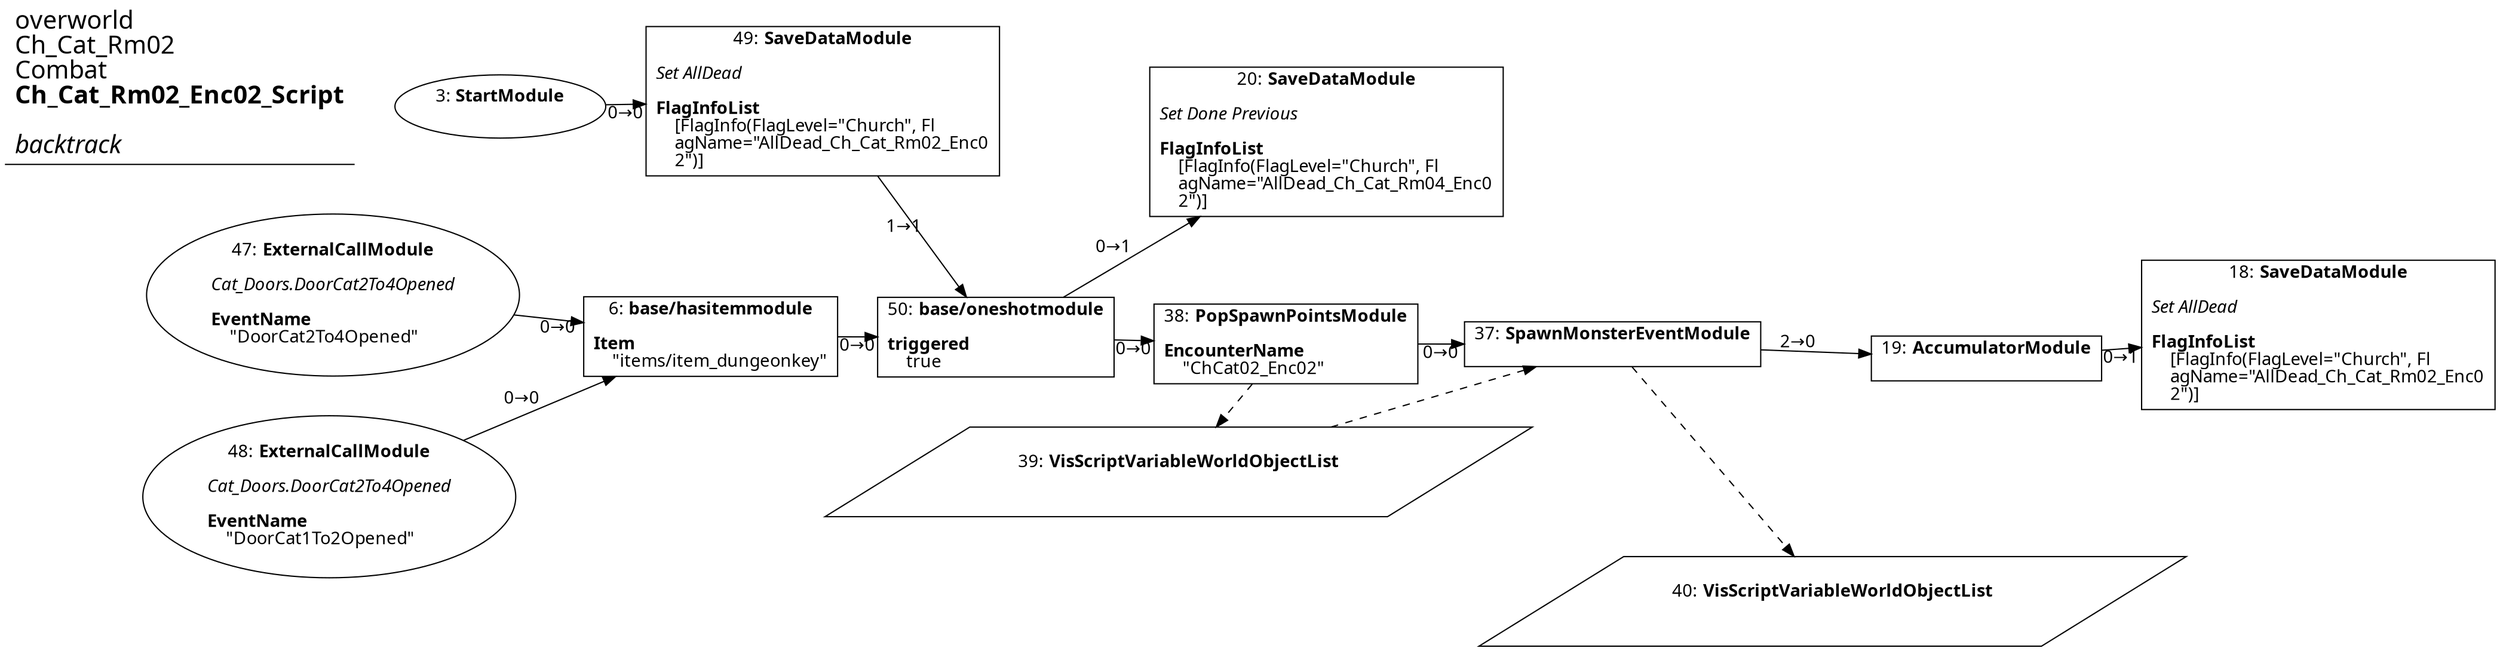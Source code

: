 digraph {
    layout = fdp;
    overlap = prism;
    sep = "+16";
    splines = spline;

    node [ shape = box ];

    graph [ fontname = "Segoe UI" ];
    node [ fontname = "Segoe UI" ];
    edge [ fontname = "Segoe UI" ];

    3 [ label = <3: <b>StartModule</b><br/><br/>> ];
    3 [ shape = oval ]
    3 [ pos = "0.019000001,-0.010000001!" ];
    3 -> 49 [ label = "0→0" ];

    6 [ label = <6: <b>base/hasitemmodule</b><br/><br/><b>Item</b><br align="left"/>    &quot;items/item_dungeonkey&quot;<br align="left"/>> ];
    6 [ pos = "0.277,-0.238!" ];
    6 -> 50 [ label = "0→0" ];

    18 [ label = <18: <b>SaveDataModule</b><br/><br/><i>Set AllDead<br align="left"/></i><br align="left"/><b>FlagInfoList</b><br align="left"/>    [FlagInfo(FlagLevel=&quot;Church&quot;, Fl<br align="left"/>    agName=&quot;AllDead_Ch_Cat_Rm02_Enc0<br align="left"/>    2&quot;)]<br align="left"/>> ];
    18 [ pos = "1.741,-0.22600001!" ];

    19 [ label = <19: <b>AccumulatorModule</b><br/><br/>> ];
    19 [ pos = "1.5120001,-0.24200001!" ];
    19 -> 18 [ label = "0→1" ];

    20 [ label = <20: <b>SaveDataModule</b><br/><br/><i>Set Done Previous<br align="left"/></i><br align="left"/><b>FlagInfoList</b><br align="left"/>    [FlagInfo(FlagLevel=&quot;Church&quot;, Fl<br align="left"/>    agName=&quot;AllDead_Ch_Cat_Rm04_Enc0<br align="left"/>    2&quot;)]<br align="left"/>> ];
    20 [ pos = "0.88100004,-0.05!" ];

    37 [ label = <37: <b>SpawnMonsterEventModule</b><br/><br/>> ];
    37 [ pos = "1.118,-0.23600002!" ];
    37 -> 19 [ label = "2→0" ];
    39 -> 37 [ style = dashed ];
    37 -> 40 [ style = dashed ];

    38 [ label = <38: <b>PopSpawnPointsModule</b><br/><br/><b>EncounterName</b><br align="left"/>    &quot;ChCat02_Enc02&quot;<br align="left"/>> ];
    38 [ pos = "0.86800003,-0.238!" ];
    38 -> 37 [ label = "0→0" ];
    38 -> 39 [ style = dashed ];

    39 [ label = <39: <b>VisScriptVariableWorldObjectList</b><br/><br/>> ];
    39 [ shape = parallelogram ]
    39 [ pos = "0.89800006,-0.384!" ];

    40 [ label = <40: <b>VisScriptVariableWorldObjectList</b><br/><br/>> ];
    40 [ shape = parallelogram ]
    40 [ pos = "1.154,-0.43400002!" ];

    47 [ label = <47: <b>ExternalCallModule</b><br/><br/><i>Cat_Doors.DoorCat2To4Opened<br align="left"/></i><br align="left"/><b>EventName</b><br align="left"/>    &quot;DoorCat2To4Opened&quot;<br align="left"/>> ];
    47 [ shape = oval ]
    47 [ pos = "0.007,-0.215!" ];
    47 -> 6 [ label = "0→0" ];

    48 [ label = <48: <b>ExternalCallModule</b><br/><br/><i>Cat_Doors.DoorCat2To4Opened<br align="left"/></i><br align="left"/><b>EventName</b><br align="left"/>    &quot;DoorCat1To2Opened&quot;<br align="left"/>> ];
    48 [ shape = oval ]
    48 [ pos = "0.0050000004,-0.321!" ];
    48 -> 6 [ label = "0→0" ];

    49 [ label = <49: <b>SaveDataModule</b><br/><br/><i>Set AllDead<br align="left"/></i><br align="left"/><b>FlagInfoList</b><br align="left"/>    [FlagInfo(FlagLevel=&quot;Church&quot;, Fl<br align="left"/>    agName=&quot;AllDead_Ch_Cat_Rm02_Enc0<br align="left"/>    2&quot;)]<br align="left"/>> ];
    49 [ pos = "0.20700002,-0.010000001!" ];
    49 -> 50 [ label = "1→1" ];

    50 [ label = <50: <b>base/oneshotmodule</b><br/><br/><b>triggered</b><br align="left"/>    true<br align="left"/>> ];
    50 [ pos = "0.564,-0.238!" ];
    50 -> 38 [ label = "0→0" ];
    50 -> 20 [ label = "0→1" ];

    title [ pos = "0.004,-0.009000001!" ];
    title [ shape = underline ];
    title [ label = <<font point-size="20">overworld<br align="left"/>Ch_Cat_Rm02<br align="left"/>Combat<br align="left"/><b>Ch_Cat_Rm02_Enc02_Script</b><br align="left"/><br/><i>backtrack</i><br align="left"/></font>> ];
}
